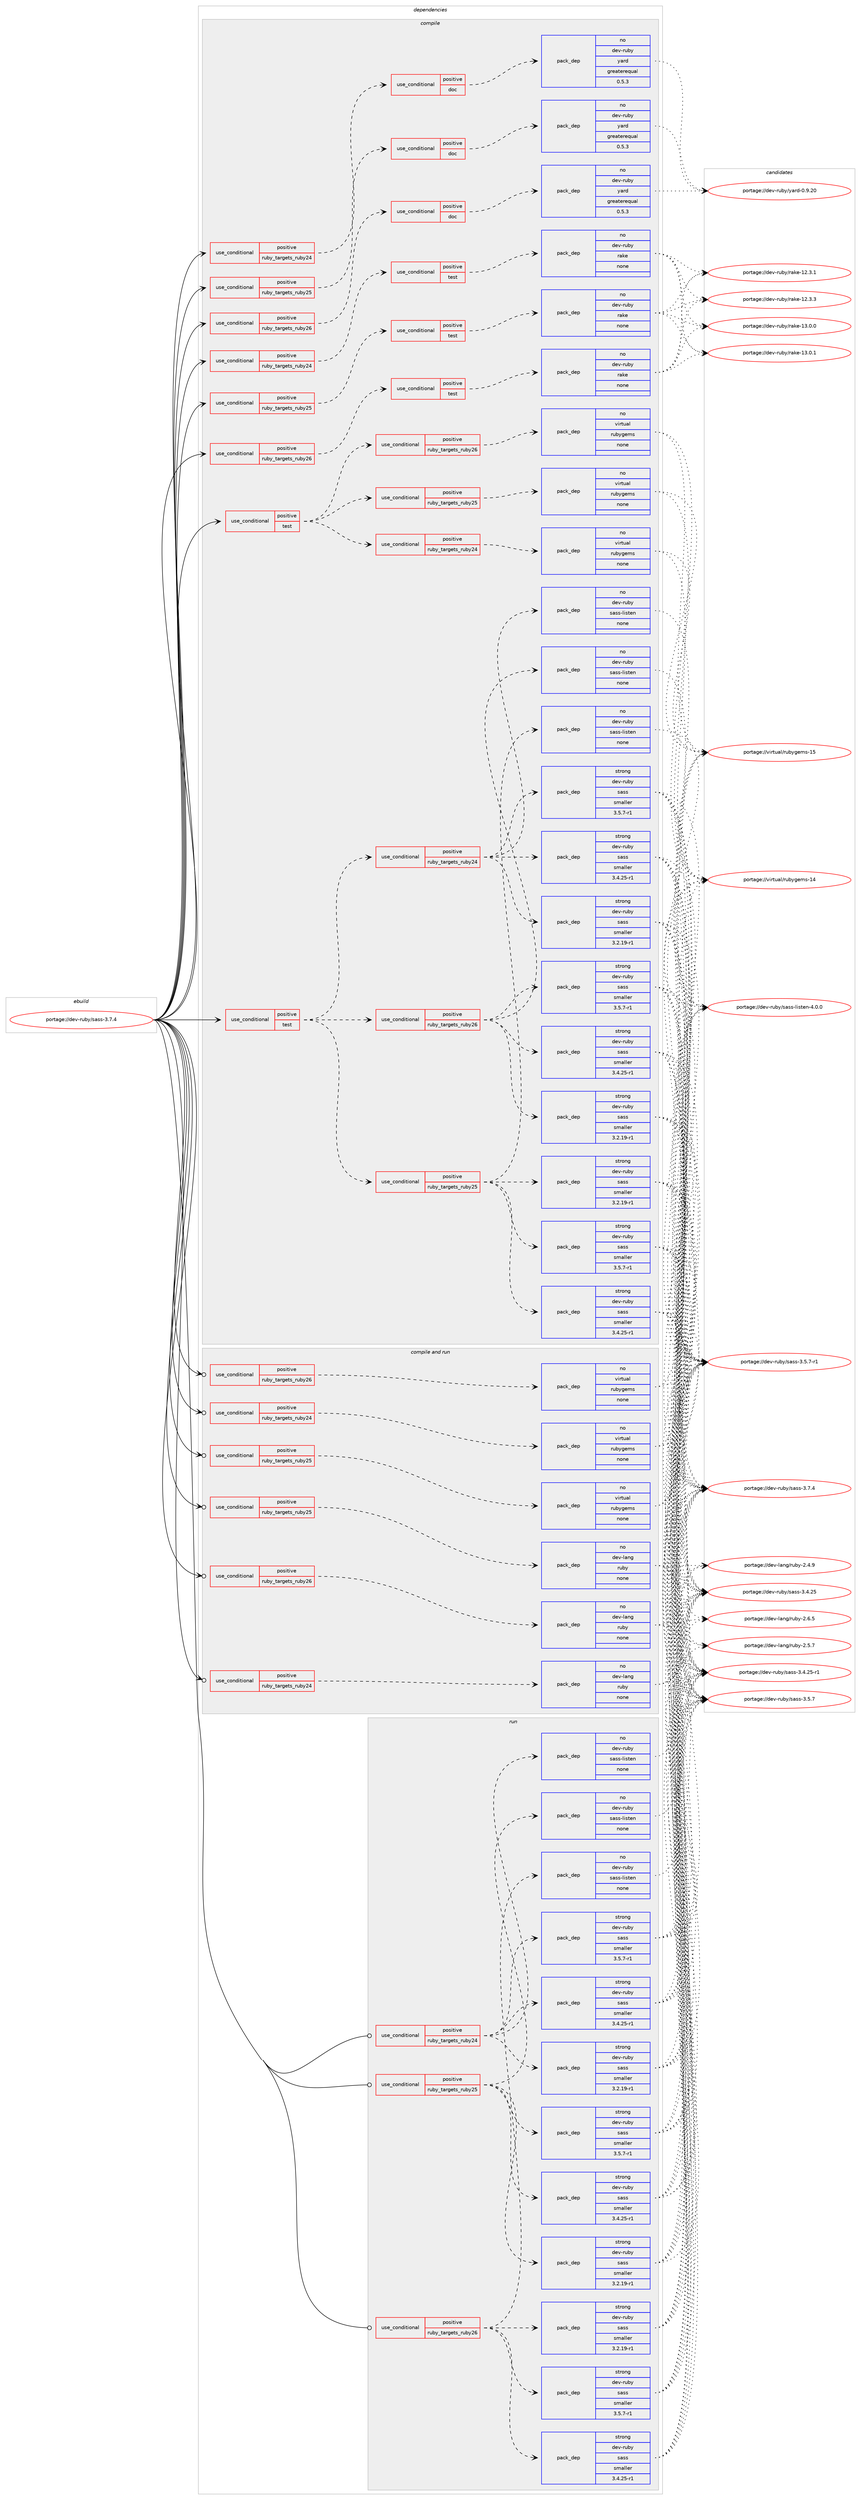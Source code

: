 digraph prolog {

# *************
# Graph options
# *************

newrank=true;
concentrate=true;
compound=true;
graph [rankdir=LR,fontname=Helvetica,fontsize=10,ranksep=1.5];#, ranksep=2.5, nodesep=0.2];
edge  [arrowhead=vee];
node  [fontname=Helvetica,fontsize=10];

# **********
# The ebuild
# **********

subgraph cluster_leftcol {
color=gray;
rank=same;
label=<<i>ebuild</i>>;
id [label="portage://dev-ruby/sass-3.7.4", color=red, width=4, href="../dev-ruby/sass-3.7.4.svg"];
}

# ****************
# The dependencies
# ****************

subgraph cluster_midcol {
color=gray;
label=<<i>dependencies</i>>;
subgraph cluster_compile {
fillcolor="#eeeeee";
style=filled;
label=<<i>compile</i>>;
subgraph cond65627 {
dependency248164 [label=<<TABLE BORDER="0" CELLBORDER="1" CELLSPACING="0" CELLPADDING="4"><TR><TD ROWSPAN="3" CELLPADDING="10">use_conditional</TD></TR><TR><TD>positive</TD></TR><TR><TD>ruby_targets_ruby24</TD></TR></TABLE>>, shape=none, color=red];
subgraph cond65628 {
dependency248165 [label=<<TABLE BORDER="0" CELLBORDER="1" CELLSPACING="0" CELLPADDING="4"><TR><TD ROWSPAN="3" CELLPADDING="10">use_conditional</TD></TR><TR><TD>positive</TD></TR><TR><TD>doc</TD></TR></TABLE>>, shape=none, color=red];
subgraph pack178992 {
dependency248166 [label=<<TABLE BORDER="0" CELLBORDER="1" CELLSPACING="0" CELLPADDING="4" WIDTH="220"><TR><TD ROWSPAN="6" CELLPADDING="30">pack_dep</TD></TR><TR><TD WIDTH="110">no</TD></TR><TR><TD>dev-ruby</TD></TR><TR><TD>yard</TD></TR><TR><TD>greaterequal</TD></TR><TR><TD>0.5.3</TD></TR></TABLE>>, shape=none, color=blue];
}
dependency248165:e -> dependency248166:w [weight=20,style="dashed",arrowhead="vee"];
}
dependency248164:e -> dependency248165:w [weight=20,style="dashed",arrowhead="vee"];
}
id:e -> dependency248164:w [weight=20,style="solid",arrowhead="vee"];
subgraph cond65629 {
dependency248167 [label=<<TABLE BORDER="0" CELLBORDER="1" CELLSPACING="0" CELLPADDING="4"><TR><TD ROWSPAN="3" CELLPADDING="10">use_conditional</TD></TR><TR><TD>positive</TD></TR><TR><TD>ruby_targets_ruby24</TD></TR></TABLE>>, shape=none, color=red];
subgraph cond65630 {
dependency248168 [label=<<TABLE BORDER="0" CELLBORDER="1" CELLSPACING="0" CELLPADDING="4"><TR><TD ROWSPAN="3" CELLPADDING="10">use_conditional</TD></TR><TR><TD>positive</TD></TR><TR><TD>test</TD></TR></TABLE>>, shape=none, color=red];
subgraph pack178993 {
dependency248169 [label=<<TABLE BORDER="0" CELLBORDER="1" CELLSPACING="0" CELLPADDING="4" WIDTH="220"><TR><TD ROWSPAN="6" CELLPADDING="30">pack_dep</TD></TR><TR><TD WIDTH="110">no</TD></TR><TR><TD>dev-ruby</TD></TR><TR><TD>rake</TD></TR><TR><TD>none</TD></TR><TR><TD></TD></TR></TABLE>>, shape=none, color=blue];
}
dependency248168:e -> dependency248169:w [weight=20,style="dashed",arrowhead="vee"];
}
dependency248167:e -> dependency248168:w [weight=20,style="dashed",arrowhead="vee"];
}
id:e -> dependency248167:w [weight=20,style="solid",arrowhead="vee"];
subgraph cond65631 {
dependency248170 [label=<<TABLE BORDER="0" CELLBORDER="1" CELLSPACING="0" CELLPADDING="4"><TR><TD ROWSPAN="3" CELLPADDING="10">use_conditional</TD></TR><TR><TD>positive</TD></TR><TR><TD>ruby_targets_ruby25</TD></TR></TABLE>>, shape=none, color=red];
subgraph cond65632 {
dependency248171 [label=<<TABLE BORDER="0" CELLBORDER="1" CELLSPACING="0" CELLPADDING="4"><TR><TD ROWSPAN="3" CELLPADDING="10">use_conditional</TD></TR><TR><TD>positive</TD></TR><TR><TD>doc</TD></TR></TABLE>>, shape=none, color=red];
subgraph pack178994 {
dependency248172 [label=<<TABLE BORDER="0" CELLBORDER="1" CELLSPACING="0" CELLPADDING="4" WIDTH="220"><TR><TD ROWSPAN="6" CELLPADDING="30">pack_dep</TD></TR><TR><TD WIDTH="110">no</TD></TR><TR><TD>dev-ruby</TD></TR><TR><TD>yard</TD></TR><TR><TD>greaterequal</TD></TR><TR><TD>0.5.3</TD></TR></TABLE>>, shape=none, color=blue];
}
dependency248171:e -> dependency248172:w [weight=20,style="dashed",arrowhead="vee"];
}
dependency248170:e -> dependency248171:w [weight=20,style="dashed",arrowhead="vee"];
}
id:e -> dependency248170:w [weight=20,style="solid",arrowhead="vee"];
subgraph cond65633 {
dependency248173 [label=<<TABLE BORDER="0" CELLBORDER="1" CELLSPACING="0" CELLPADDING="4"><TR><TD ROWSPAN="3" CELLPADDING="10">use_conditional</TD></TR><TR><TD>positive</TD></TR><TR><TD>ruby_targets_ruby25</TD></TR></TABLE>>, shape=none, color=red];
subgraph cond65634 {
dependency248174 [label=<<TABLE BORDER="0" CELLBORDER="1" CELLSPACING="0" CELLPADDING="4"><TR><TD ROWSPAN="3" CELLPADDING="10">use_conditional</TD></TR><TR><TD>positive</TD></TR><TR><TD>test</TD></TR></TABLE>>, shape=none, color=red];
subgraph pack178995 {
dependency248175 [label=<<TABLE BORDER="0" CELLBORDER="1" CELLSPACING="0" CELLPADDING="4" WIDTH="220"><TR><TD ROWSPAN="6" CELLPADDING="30">pack_dep</TD></TR><TR><TD WIDTH="110">no</TD></TR><TR><TD>dev-ruby</TD></TR><TR><TD>rake</TD></TR><TR><TD>none</TD></TR><TR><TD></TD></TR></TABLE>>, shape=none, color=blue];
}
dependency248174:e -> dependency248175:w [weight=20,style="dashed",arrowhead="vee"];
}
dependency248173:e -> dependency248174:w [weight=20,style="dashed",arrowhead="vee"];
}
id:e -> dependency248173:w [weight=20,style="solid",arrowhead="vee"];
subgraph cond65635 {
dependency248176 [label=<<TABLE BORDER="0" CELLBORDER="1" CELLSPACING="0" CELLPADDING="4"><TR><TD ROWSPAN="3" CELLPADDING="10">use_conditional</TD></TR><TR><TD>positive</TD></TR><TR><TD>ruby_targets_ruby26</TD></TR></TABLE>>, shape=none, color=red];
subgraph cond65636 {
dependency248177 [label=<<TABLE BORDER="0" CELLBORDER="1" CELLSPACING="0" CELLPADDING="4"><TR><TD ROWSPAN="3" CELLPADDING="10">use_conditional</TD></TR><TR><TD>positive</TD></TR><TR><TD>doc</TD></TR></TABLE>>, shape=none, color=red];
subgraph pack178996 {
dependency248178 [label=<<TABLE BORDER="0" CELLBORDER="1" CELLSPACING="0" CELLPADDING="4" WIDTH="220"><TR><TD ROWSPAN="6" CELLPADDING="30">pack_dep</TD></TR><TR><TD WIDTH="110">no</TD></TR><TR><TD>dev-ruby</TD></TR><TR><TD>yard</TD></TR><TR><TD>greaterequal</TD></TR><TR><TD>0.5.3</TD></TR></TABLE>>, shape=none, color=blue];
}
dependency248177:e -> dependency248178:w [weight=20,style="dashed",arrowhead="vee"];
}
dependency248176:e -> dependency248177:w [weight=20,style="dashed",arrowhead="vee"];
}
id:e -> dependency248176:w [weight=20,style="solid",arrowhead="vee"];
subgraph cond65637 {
dependency248179 [label=<<TABLE BORDER="0" CELLBORDER="1" CELLSPACING="0" CELLPADDING="4"><TR><TD ROWSPAN="3" CELLPADDING="10">use_conditional</TD></TR><TR><TD>positive</TD></TR><TR><TD>ruby_targets_ruby26</TD></TR></TABLE>>, shape=none, color=red];
subgraph cond65638 {
dependency248180 [label=<<TABLE BORDER="0" CELLBORDER="1" CELLSPACING="0" CELLPADDING="4"><TR><TD ROWSPAN="3" CELLPADDING="10">use_conditional</TD></TR><TR><TD>positive</TD></TR><TR><TD>test</TD></TR></TABLE>>, shape=none, color=red];
subgraph pack178997 {
dependency248181 [label=<<TABLE BORDER="0" CELLBORDER="1" CELLSPACING="0" CELLPADDING="4" WIDTH="220"><TR><TD ROWSPAN="6" CELLPADDING="30">pack_dep</TD></TR><TR><TD WIDTH="110">no</TD></TR><TR><TD>dev-ruby</TD></TR><TR><TD>rake</TD></TR><TR><TD>none</TD></TR><TR><TD></TD></TR></TABLE>>, shape=none, color=blue];
}
dependency248180:e -> dependency248181:w [weight=20,style="dashed",arrowhead="vee"];
}
dependency248179:e -> dependency248180:w [weight=20,style="dashed",arrowhead="vee"];
}
id:e -> dependency248179:w [weight=20,style="solid",arrowhead="vee"];
subgraph cond65639 {
dependency248182 [label=<<TABLE BORDER="0" CELLBORDER="1" CELLSPACING="0" CELLPADDING="4"><TR><TD ROWSPAN="3" CELLPADDING="10">use_conditional</TD></TR><TR><TD>positive</TD></TR><TR><TD>test</TD></TR></TABLE>>, shape=none, color=red];
subgraph cond65640 {
dependency248183 [label=<<TABLE BORDER="0" CELLBORDER="1" CELLSPACING="0" CELLPADDING="4"><TR><TD ROWSPAN="3" CELLPADDING="10">use_conditional</TD></TR><TR><TD>positive</TD></TR><TR><TD>ruby_targets_ruby24</TD></TR></TABLE>>, shape=none, color=red];
subgraph pack178998 {
dependency248184 [label=<<TABLE BORDER="0" CELLBORDER="1" CELLSPACING="0" CELLPADDING="4" WIDTH="220"><TR><TD ROWSPAN="6" CELLPADDING="30">pack_dep</TD></TR><TR><TD WIDTH="110">no</TD></TR><TR><TD>virtual</TD></TR><TR><TD>rubygems</TD></TR><TR><TD>none</TD></TR><TR><TD></TD></TR></TABLE>>, shape=none, color=blue];
}
dependency248183:e -> dependency248184:w [weight=20,style="dashed",arrowhead="vee"];
}
dependency248182:e -> dependency248183:w [weight=20,style="dashed",arrowhead="vee"];
subgraph cond65641 {
dependency248185 [label=<<TABLE BORDER="0" CELLBORDER="1" CELLSPACING="0" CELLPADDING="4"><TR><TD ROWSPAN="3" CELLPADDING="10">use_conditional</TD></TR><TR><TD>positive</TD></TR><TR><TD>ruby_targets_ruby25</TD></TR></TABLE>>, shape=none, color=red];
subgraph pack178999 {
dependency248186 [label=<<TABLE BORDER="0" CELLBORDER="1" CELLSPACING="0" CELLPADDING="4" WIDTH="220"><TR><TD ROWSPAN="6" CELLPADDING="30">pack_dep</TD></TR><TR><TD WIDTH="110">no</TD></TR><TR><TD>virtual</TD></TR><TR><TD>rubygems</TD></TR><TR><TD>none</TD></TR><TR><TD></TD></TR></TABLE>>, shape=none, color=blue];
}
dependency248185:e -> dependency248186:w [weight=20,style="dashed",arrowhead="vee"];
}
dependency248182:e -> dependency248185:w [weight=20,style="dashed",arrowhead="vee"];
subgraph cond65642 {
dependency248187 [label=<<TABLE BORDER="0" CELLBORDER="1" CELLSPACING="0" CELLPADDING="4"><TR><TD ROWSPAN="3" CELLPADDING="10">use_conditional</TD></TR><TR><TD>positive</TD></TR><TR><TD>ruby_targets_ruby26</TD></TR></TABLE>>, shape=none, color=red];
subgraph pack179000 {
dependency248188 [label=<<TABLE BORDER="0" CELLBORDER="1" CELLSPACING="0" CELLPADDING="4" WIDTH="220"><TR><TD ROWSPAN="6" CELLPADDING="30">pack_dep</TD></TR><TR><TD WIDTH="110">no</TD></TR><TR><TD>virtual</TD></TR><TR><TD>rubygems</TD></TR><TR><TD>none</TD></TR><TR><TD></TD></TR></TABLE>>, shape=none, color=blue];
}
dependency248187:e -> dependency248188:w [weight=20,style="dashed",arrowhead="vee"];
}
dependency248182:e -> dependency248187:w [weight=20,style="dashed",arrowhead="vee"];
}
id:e -> dependency248182:w [weight=20,style="solid",arrowhead="vee"];
subgraph cond65643 {
dependency248189 [label=<<TABLE BORDER="0" CELLBORDER="1" CELLSPACING="0" CELLPADDING="4"><TR><TD ROWSPAN="3" CELLPADDING="10">use_conditional</TD></TR><TR><TD>positive</TD></TR><TR><TD>test</TD></TR></TABLE>>, shape=none, color=red];
subgraph cond65644 {
dependency248190 [label=<<TABLE BORDER="0" CELLBORDER="1" CELLSPACING="0" CELLPADDING="4"><TR><TD ROWSPAN="3" CELLPADDING="10">use_conditional</TD></TR><TR><TD>positive</TD></TR><TR><TD>ruby_targets_ruby24</TD></TR></TABLE>>, shape=none, color=red];
subgraph pack179001 {
dependency248191 [label=<<TABLE BORDER="0" CELLBORDER="1" CELLSPACING="0" CELLPADDING="4" WIDTH="220"><TR><TD ROWSPAN="6" CELLPADDING="30">pack_dep</TD></TR><TR><TD WIDTH="110">strong</TD></TR><TR><TD>dev-ruby</TD></TR><TR><TD>sass</TD></TR><TR><TD>smaller</TD></TR><TR><TD>3.2.19-r1</TD></TR></TABLE>>, shape=none, color=blue];
}
dependency248190:e -> dependency248191:w [weight=20,style="dashed",arrowhead="vee"];
subgraph pack179002 {
dependency248192 [label=<<TABLE BORDER="0" CELLBORDER="1" CELLSPACING="0" CELLPADDING="4" WIDTH="220"><TR><TD ROWSPAN="6" CELLPADDING="30">pack_dep</TD></TR><TR><TD WIDTH="110">strong</TD></TR><TR><TD>dev-ruby</TD></TR><TR><TD>sass</TD></TR><TR><TD>smaller</TD></TR><TR><TD>3.4.25-r1</TD></TR></TABLE>>, shape=none, color=blue];
}
dependency248190:e -> dependency248192:w [weight=20,style="dashed",arrowhead="vee"];
subgraph pack179003 {
dependency248193 [label=<<TABLE BORDER="0" CELLBORDER="1" CELLSPACING="0" CELLPADDING="4" WIDTH="220"><TR><TD ROWSPAN="6" CELLPADDING="30">pack_dep</TD></TR><TR><TD WIDTH="110">strong</TD></TR><TR><TD>dev-ruby</TD></TR><TR><TD>sass</TD></TR><TR><TD>smaller</TD></TR><TR><TD>3.5.7-r1</TD></TR></TABLE>>, shape=none, color=blue];
}
dependency248190:e -> dependency248193:w [weight=20,style="dashed",arrowhead="vee"];
subgraph pack179004 {
dependency248194 [label=<<TABLE BORDER="0" CELLBORDER="1" CELLSPACING="0" CELLPADDING="4" WIDTH="220"><TR><TD ROWSPAN="6" CELLPADDING="30">pack_dep</TD></TR><TR><TD WIDTH="110">no</TD></TR><TR><TD>dev-ruby</TD></TR><TR><TD>sass-listen</TD></TR><TR><TD>none</TD></TR><TR><TD></TD></TR></TABLE>>, shape=none, color=blue];
}
dependency248190:e -> dependency248194:w [weight=20,style="dashed",arrowhead="vee"];
}
dependency248189:e -> dependency248190:w [weight=20,style="dashed",arrowhead="vee"];
subgraph cond65645 {
dependency248195 [label=<<TABLE BORDER="0" CELLBORDER="1" CELLSPACING="0" CELLPADDING="4"><TR><TD ROWSPAN="3" CELLPADDING="10">use_conditional</TD></TR><TR><TD>positive</TD></TR><TR><TD>ruby_targets_ruby25</TD></TR></TABLE>>, shape=none, color=red];
subgraph pack179005 {
dependency248196 [label=<<TABLE BORDER="0" CELLBORDER="1" CELLSPACING="0" CELLPADDING="4" WIDTH="220"><TR><TD ROWSPAN="6" CELLPADDING="30">pack_dep</TD></TR><TR><TD WIDTH="110">strong</TD></TR><TR><TD>dev-ruby</TD></TR><TR><TD>sass</TD></TR><TR><TD>smaller</TD></TR><TR><TD>3.2.19-r1</TD></TR></TABLE>>, shape=none, color=blue];
}
dependency248195:e -> dependency248196:w [weight=20,style="dashed",arrowhead="vee"];
subgraph pack179006 {
dependency248197 [label=<<TABLE BORDER="0" CELLBORDER="1" CELLSPACING="0" CELLPADDING="4" WIDTH="220"><TR><TD ROWSPAN="6" CELLPADDING="30">pack_dep</TD></TR><TR><TD WIDTH="110">strong</TD></TR><TR><TD>dev-ruby</TD></TR><TR><TD>sass</TD></TR><TR><TD>smaller</TD></TR><TR><TD>3.4.25-r1</TD></TR></TABLE>>, shape=none, color=blue];
}
dependency248195:e -> dependency248197:w [weight=20,style="dashed",arrowhead="vee"];
subgraph pack179007 {
dependency248198 [label=<<TABLE BORDER="0" CELLBORDER="1" CELLSPACING="0" CELLPADDING="4" WIDTH="220"><TR><TD ROWSPAN="6" CELLPADDING="30">pack_dep</TD></TR><TR><TD WIDTH="110">strong</TD></TR><TR><TD>dev-ruby</TD></TR><TR><TD>sass</TD></TR><TR><TD>smaller</TD></TR><TR><TD>3.5.7-r1</TD></TR></TABLE>>, shape=none, color=blue];
}
dependency248195:e -> dependency248198:w [weight=20,style="dashed",arrowhead="vee"];
subgraph pack179008 {
dependency248199 [label=<<TABLE BORDER="0" CELLBORDER="1" CELLSPACING="0" CELLPADDING="4" WIDTH="220"><TR><TD ROWSPAN="6" CELLPADDING="30">pack_dep</TD></TR><TR><TD WIDTH="110">no</TD></TR><TR><TD>dev-ruby</TD></TR><TR><TD>sass-listen</TD></TR><TR><TD>none</TD></TR><TR><TD></TD></TR></TABLE>>, shape=none, color=blue];
}
dependency248195:e -> dependency248199:w [weight=20,style="dashed",arrowhead="vee"];
}
dependency248189:e -> dependency248195:w [weight=20,style="dashed",arrowhead="vee"];
subgraph cond65646 {
dependency248200 [label=<<TABLE BORDER="0" CELLBORDER="1" CELLSPACING="0" CELLPADDING="4"><TR><TD ROWSPAN="3" CELLPADDING="10">use_conditional</TD></TR><TR><TD>positive</TD></TR><TR><TD>ruby_targets_ruby26</TD></TR></TABLE>>, shape=none, color=red];
subgraph pack179009 {
dependency248201 [label=<<TABLE BORDER="0" CELLBORDER="1" CELLSPACING="0" CELLPADDING="4" WIDTH="220"><TR><TD ROWSPAN="6" CELLPADDING="30">pack_dep</TD></TR><TR><TD WIDTH="110">strong</TD></TR><TR><TD>dev-ruby</TD></TR><TR><TD>sass</TD></TR><TR><TD>smaller</TD></TR><TR><TD>3.2.19-r1</TD></TR></TABLE>>, shape=none, color=blue];
}
dependency248200:e -> dependency248201:w [weight=20,style="dashed",arrowhead="vee"];
subgraph pack179010 {
dependency248202 [label=<<TABLE BORDER="0" CELLBORDER="1" CELLSPACING="0" CELLPADDING="4" WIDTH="220"><TR><TD ROWSPAN="6" CELLPADDING="30">pack_dep</TD></TR><TR><TD WIDTH="110">strong</TD></TR><TR><TD>dev-ruby</TD></TR><TR><TD>sass</TD></TR><TR><TD>smaller</TD></TR><TR><TD>3.4.25-r1</TD></TR></TABLE>>, shape=none, color=blue];
}
dependency248200:e -> dependency248202:w [weight=20,style="dashed",arrowhead="vee"];
subgraph pack179011 {
dependency248203 [label=<<TABLE BORDER="0" CELLBORDER="1" CELLSPACING="0" CELLPADDING="4" WIDTH="220"><TR><TD ROWSPAN="6" CELLPADDING="30">pack_dep</TD></TR><TR><TD WIDTH="110">strong</TD></TR><TR><TD>dev-ruby</TD></TR><TR><TD>sass</TD></TR><TR><TD>smaller</TD></TR><TR><TD>3.5.7-r1</TD></TR></TABLE>>, shape=none, color=blue];
}
dependency248200:e -> dependency248203:w [weight=20,style="dashed",arrowhead="vee"];
subgraph pack179012 {
dependency248204 [label=<<TABLE BORDER="0" CELLBORDER="1" CELLSPACING="0" CELLPADDING="4" WIDTH="220"><TR><TD ROWSPAN="6" CELLPADDING="30">pack_dep</TD></TR><TR><TD WIDTH="110">no</TD></TR><TR><TD>dev-ruby</TD></TR><TR><TD>sass-listen</TD></TR><TR><TD>none</TD></TR><TR><TD></TD></TR></TABLE>>, shape=none, color=blue];
}
dependency248200:e -> dependency248204:w [weight=20,style="dashed",arrowhead="vee"];
}
dependency248189:e -> dependency248200:w [weight=20,style="dashed",arrowhead="vee"];
}
id:e -> dependency248189:w [weight=20,style="solid",arrowhead="vee"];
}
subgraph cluster_compileandrun {
fillcolor="#eeeeee";
style=filled;
label=<<i>compile and run</i>>;
subgraph cond65647 {
dependency248205 [label=<<TABLE BORDER="0" CELLBORDER="1" CELLSPACING="0" CELLPADDING="4"><TR><TD ROWSPAN="3" CELLPADDING="10">use_conditional</TD></TR><TR><TD>positive</TD></TR><TR><TD>ruby_targets_ruby24</TD></TR></TABLE>>, shape=none, color=red];
subgraph pack179013 {
dependency248206 [label=<<TABLE BORDER="0" CELLBORDER="1" CELLSPACING="0" CELLPADDING="4" WIDTH="220"><TR><TD ROWSPAN="6" CELLPADDING="30">pack_dep</TD></TR><TR><TD WIDTH="110">no</TD></TR><TR><TD>dev-lang</TD></TR><TR><TD>ruby</TD></TR><TR><TD>none</TD></TR><TR><TD></TD></TR></TABLE>>, shape=none, color=blue];
}
dependency248205:e -> dependency248206:w [weight=20,style="dashed",arrowhead="vee"];
}
id:e -> dependency248205:w [weight=20,style="solid",arrowhead="odotvee"];
subgraph cond65648 {
dependency248207 [label=<<TABLE BORDER="0" CELLBORDER="1" CELLSPACING="0" CELLPADDING="4"><TR><TD ROWSPAN="3" CELLPADDING="10">use_conditional</TD></TR><TR><TD>positive</TD></TR><TR><TD>ruby_targets_ruby24</TD></TR></TABLE>>, shape=none, color=red];
subgraph pack179014 {
dependency248208 [label=<<TABLE BORDER="0" CELLBORDER="1" CELLSPACING="0" CELLPADDING="4" WIDTH="220"><TR><TD ROWSPAN="6" CELLPADDING="30">pack_dep</TD></TR><TR><TD WIDTH="110">no</TD></TR><TR><TD>virtual</TD></TR><TR><TD>rubygems</TD></TR><TR><TD>none</TD></TR><TR><TD></TD></TR></TABLE>>, shape=none, color=blue];
}
dependency248207:e -> dependency248208:w [weight=20,style="dashed",arrowhead="vee"];
}
id:e -> dependency248207:w [weight=20,style="solid",arrowhead="odotvee"];
subgraph cond65649 {
dependency248209 [label=<<TABLE BORDER="0" CELLBORDER="1" CELLSPACING="0" CELLPADDING="4"><TR><TD ROWSPAN="3" CELLPADDING="10">use_conditional</TD></TR><TR><TD>positive</TD></TR><TR><TD>ruby_targets_ruby25</TD></TR></TABLE>>, shape=none, color=red];
subgraph pack179015 {
dependency248210 [label=<<TABLE BORDER="0" CELLBORDER="1" CELLSPACING="0" CELLPADDING="4" WIDTH="220"><TR><TD ROWSPAN="6" CELLPADDING="30">pack_dep</TD></TR><TR><TD WIDTH="110">no</TD></TR><TR><TD>dev-lang</TD></TR><TR><TD>ruby</TD></TR><TR><TD>none</TD></TR><TR><TD></TD></TR></TABLE>>, shape=none, color=blue];
}
dependency248209:e -> dependency248210:w [weight=20,style="dashed",arrowhead="vee"];
}
id:e -> dependency248209:w [weight=20,style="solid",arrowhead="odotvee"];
subgraph cond65650 {
dependency248211 [label=<<TABLE BORDER="0" CELLBORDER="1" CELLSPACING="0" CELLPADDING="4"><TR><TD ROWSPAN="3" CELLPADDING="10">use_conditional</TD></TR><TR><TD>positive</TD></TR><TR><TD>ruby_targets_ruby25</TD></TR></TABLE>>, shape=none, color=red];
subgraph pack179016 {
dependency248212 [label=<<TABLE BORDER="0" CELLBORDER="1" CELLSPACING="0" CELLPADDING="4" WIDTH="220"><TR><TD ROWSPAN="6" CELLPADDING="30">pack_dep</TD></TR><TR><TD WIDTH="110">no</TD></TR><TR><TD>virtual</TD></TR><TR><TD>rubygems</TD></TR><TR><TD>none</TD></TR><TR><TD></TD></TR></TABLE>>, shape=none, color=blue];
}
dependency248211:e -> dependency248212:w [weight=20,style="dashed",arrowhead="vee"];
}
id:e -> dependency248211:w [weight=20,style="solid",arrowhead="odotvee"];
subgraph cond65651 {
dependency248213 [label=<<TABLE BORDER="0" CELLBORDER="1" CELLSPACING="0" CELLPADDING="4"><TR><TD ROWSPAN="3" CELLPADDING="10">use_conditional</TD></TR><TR><TD>positive</TD></TR><TR><TD>ruby_targets_ruby26</TD></TR></TABLE>>, shape=none, color=red];
subgraph pack179017 {
dependency248214 [label=<<TABLE BORDER="0" CELLBORDER="1" CELLSPACING="0" CELLPADDING="4" WIDTH="220"><TR><TD ROWSPAN="6" CELLPADDING="30">pack_dep</TD></TR><TR><TD WIDTH="110">no</TD></TR><TR><TD>dev-lang</TD></TR><TR><TD>ruby</TD></TR><TR><TD>none</TD></TR><TR><TD></TD></TR></TABLE>>, shape=none, color=blue];
}
dependency248213:e -> dependency248214:w [weight=20,style="dashed",arrowhead="vee"];
}
id:e -> dependency248213:w [weight=20,style="solid",arrowhead="odotvee"];
subgraph cond65652 {
dependency248215 [label=<<TABLE BORDER="0" CELLBORDER="1" CELLSPACING="0" CELLPADDING="4"><TR><TD ROWSPAN="3" CELLPADDING="10">use_conditional</TD></TR><TR><TD>positive</TD></TR><TR><TD>ruby_targets_ruby26</TD></TR></TABLE>>, shape=none, color=red];
subgraph pack179018 {
dependency248216 [label=<<TABLE BORDER="0" CELLBORDER="1" CELLSPACING="0" CELLPADDING="4" WIDTH="220"><TR><TD ROWSPAN="6" CELLPADDING="30">pack_dep</TD></TR><TR><TD WIDTH="110">no</TD></TR><TR><TD>virtual</TD></TR><TR><TD>rubygems</TD></TR><TR><TD>none</TD></TR><TR><TD></TD></TR></TABLE>>, shape=none, color=blue];
}
dependency248215:e -> dependency248216:w [weight=20,style="dashed",arrowhead="vee"];
}
id:e -> dependency248215:w [weight=20,style="solid",arrowhead="odotvee"];
}
subgraph cluster_run {
fillcolor="#eeeeee";
style=filled;
label=<<i>run</i>>;
subgraph cond65653 {
dependency248217 [label=<<TABLE BORDER="0" CELLBORDER="1" CELLSPACING="0" CELLPADDING="4"><TR><TD ROWSPAN="3" CELLPADDING="10">use_conditional</TD></TR><TR><TD>positive</TD></TR><TR><TD>ruby_targets_ruby24</TD></TR></TABLE>>, shape=none, color=red];
subgraph pack179019 {
dependency248218 [label=<<TABLE BORDER="0" CELLBORDER="1" CELLSPACING="0" CELLPADDING="4" WIDTH="220"><TR><TD ROWSPAN="6" CELLPADDING="30">pack_dep</TD></TR><TR><TD WIDTH="110">strong</TD></TR><TR><TD>dev-ruby</TD></TR><TR><TD>sass</TD></TR><TR><TD>smaller</TD></TR><TR><TD>3.2.19-r1</TD></TR></TABLE>>, shape=none, color=blue];
}
dependency248217:e -> dependency248218:w [weight=20,style="dashed",arrowhead="vee"];
subgraph pack179020 {
dependency248219 [label=<<TABLE BORDER="0" CELLBORDER="1" CELLSPACING="0" CELLPADDING="4" WIDTH="220"><TR><TD ROWSPAN="6" CELLPADDING="30">pack_dep</TD></TR><TR><TD WIDTH="110">strong</TD></TR><TR><TD>dev-ruby</TD></TR><TR><TD>sass</TD></TR><TR><TD>smaller</TD></TR><TR><TD>3.4.25-r1</TD></TR></TABLE>>, shape=none, color=blue];
}
dependency248217:e -> dependency248219:w [weight=20,style="dashed",arrowhead="vee"];
subgraph pack179021 {
dependency248220 [label=<<TABLE BORDER="0" CELLBORDER="1" CELLSPACING="0" CELLPADDING="4" WIDTH="220"><TR><TD ROWSPAN="6" CELLPADDING="30">pack_dep</TD></TR><TR><TD WIDTH="110">strong</TD></TR><TR><TD>dev-ruby</TD></TR><TR><TD>sass</TD></TR><TR><TD>smaller</TD></TR><TR><TD>3.5.7-r1</TD></TR></TABLE>>, shape=none, color=blue];
}
dependency248217:e -> dependency248220:w [weight=20,style="dashed",arrowhead="vee"];
subgraph pack179022 {
dependency248221 [label=<<TABLE BORDER="0" CELLBORDER="1" CELLSPACING="0" CELLPADDING="4" WIDTH="220"><TR><TD ROWSPAN="6" CELLPADDING="30">pack_dep</TD></TR><TR><TD WIDTH="110">no</TD></TR><TR><TD>dev-ruby</TD></TR><TR><TD>sass-listen</TD></TR><TR><TD>none</TD></TR><TR><TD></TD></TR></TABLE>>, shape=none, color=blue];
}
dependency248217:e -> dependency248221:w [weight=20,style="dashed",arrowhead="vee"];
}
id:e -> dependency248217:w [weight=20,style="solid",arrowhead="odot"];
subgraph cond65654 {
dependency248222 [label=<<TABLE BORDER="0" CELLBORDER="1" CELLSPACING="0" CELLPADDING="4"><TR><TD ROWSPAN="3" CELLPADDING="10">use_conditional</TD></TR><TR><TD>positive</TD></TR><TR><TD>ruby_targets_ruby25</TD></TR></TABLE>>, shape=none, color=red];
subgraph pack179023 {
dependency248223 [label=<<TABLE BORDER="0" CELLBORDER="1" CELLSPACING="0" CELLPADDING="4" WIDTH="220"><TR><TD ROWSPAN="6" CELLPADDING="30">pack_dep</TD></TR><TR><TD WIDTH="110">strong</TD></TR><TR><TD>dev-ruby</TD></TR><TR><TD>sass</TD></TR><TR><TD>smaller</TD></TR><TR><TD>3.2.19-r1</TD></TR></TABLE>>, shape=none, color=blue];
}
dependency248222:e -> dependency248223:w [weight=20,style="dashed",arrowhead="vee"];
subgraph pack179024 {
dependency248224 [label=<<TABLE BORDER="0" CELLBORDER="1" CELLSPACING="0" CELLPADDING="4" WIDTH="220"><TR><TD ROWSPAN="6" CELLPADDING="30">pack_dep</TD></TR><TR><TD WIDTH="110">strong</TD></TR><TR><TD>dev-ruby</TD></TR><TR><TD>sass</TD></TR><TR><TD>smaller</TD></TR><TR><TD>3.4.25-r1</TD></TR></TABLE>>, shape=none, color=blue];
}
dependency248222:e -> dependency248224:w [weight=20,style="dashed",arrowhead="vee"];
subgraph pack179025 {
dependency248225 [label=<<TABLE BORDER="0" CELLBORDER="1" CELLSPACING="0" CELLPADDING="4" WIDTH="220"><TR><TD ROWSPAN="6" CELLPADDING="30">pack_dep</TD></TR><TR><TD WIDTH="110">strong</TD></TR><TR><TD>dev-ruby</TD></TR><TR><TD>sass</TD></TR><TR><TD>smaller</TD></TR><TR><TD>3.5.7-r1</TD></TR></TABLE>>, shape=none, color=blue];
}
dependency248222:e -> dependency248225:w [weight=20,style="dashed",arrowhead="vee"];
subgraph pack179026 {
dependency248226 [label=<<TABLE BORDER="0" CELLBORDER="1" CELLSPACING="0" CELLPADDING="4" WIDTH="220"><TR><TD ROWSPAN="6" CELLPADDING="30">pack_dep</TD></TR><TR><TD WIDTH="110">no</TD></TR><TR><TD>dev-ruby</TD></TR><TR><TD>sass-listen</TD></TR><TR><TD>none</TD></TR><TR><TD></TD></TR></TABLE>>, shape=none, color=blue];
}
dependency248222:e -> dependency248226:w [weight=20,style="dashed",arrowhead="vee"];
}
id:e -> dependency248222:w [weight=20,style="solid",arrowhead="odot"];
subgraph cond65655 {
dependency248227 [label=<<TABLE BORDER="0" CELLBORDER="1" CELLSPACING="0" CELLPADDING="4"><TR><TD ROWSPAN="3" CELLPADDING="10">use_conditional</TD></TR><TR><TD>positive</TD></TR><TR><TD>ruby_targets_ruby26</TD></TR></TABLE>>, shape=none, color=red];
subgraph pack179027 {
dependency248228 [label=<<TABLE BORDER="0" CELLBORDER="1" CELLSPACING="0" CELLPADDING="4" WIDTH="220"><TR><TD ROWSPAN="6" CELLPADDING="30">pack_dep</TD></TR><TR><TD WIDTH="110">strong</TD></TR><TR><TD>dev-ruby</TD></TR><TR><TD>sass</TD></TR><TR><TD>smaller</TD></TR><TR><TD>3.2.19-r1</TD></TR></TABLE>>, shape=none, color=blue];
}
dependency248227:e -> dependency248228:w [weight=20,style="dashed",arrowhead="vee"];
subgraph pack179028 {
dependency248229 [label=<<TABLE BORDER="0" CELLBORDER="1" CELLSPACING="0" CELLPADDING="4" WIDTH="220"><TR><TD ROWSPAN="6" CELLPADDING="30">pack_dep</TD></TR><TR><TD WIDTH="110">strong</TD></TR><TR><TD>dev-ruby</TD></TR><TR><TD>sass</TD></TR><TR><TD>smaller</TD></TR><TR><TD>3.4.25-r1</TD></TR></TABLE>>, shape=none, color=blue];
}
dependency248227:e -> dependency248229:w [weight=20,style="dashed",arrowhead="vee"];
subgraph pack179029 {
dependency248230 [label=<<TABLE BORDER="0" CELLBORDER="1" CELLSPACING="0" CELLPADDING="4" WIDTH="220"><TR><TD ROWSPAN="6" CELLPADDING="30">pack_dep</TD></TR><TR><TD WIDTH="110">strong</TD></TR><TR><TD>dev-ruby</TD></TR><TR><TD>sass</TD></TR><TR><TD>smaller</TD></TR><TR><TD>3.5.7-r1</TD></TR></TABLE>>, shape=none, color=blue];
}
dependency248227:e -> dependency248230:w [weight=20,style="dashed",arrowhead="vee"];
subgraph pack179030 {
dependency248231 [label=<<TABLE BORDER="0" CELLBORDER="1" CELLSPACING="0" CELLPADDING="4" WIDTH="220"><TR><TD ROWSPAN="6" CELLPADDING="30">pack_dep</TD></TR><TR><TD WIDTH="110">no</TD></TR><TR><TD>dev-ruby</TD></TR><TR><TD>sass-listen</TD></TR><TR><TD>none</TD></TR><TR><TD></TD></TR></TABLE>>, shape=none, color=blue];
}
dependency248227:e -> dependency248231:w [weight=20,style="dashed",arrowhead="vee"];
}
id:e -> dependency248227:w [weight=20,style="solid",arrowhead="odot"];
}
}

# **************
# The candidates
# **************

subgraph cluster_choices {
rank=same;
color=gray;
label=<<i>candidates</i>>;

subgraph choice178992 {
color=black;
nodesep=1;
choiceportage1001011184511411798121471219711410045484657465048 [label="portage://dev-ruby/yard-0.9.20", color=red, width=4,href="../dev-ruby/yard-0.9.20.svg"];
dependency248166:e -> choiceportage1001011184511411798121471219711410045484657465048:w [style=dotted,weight="100"];
}
subgraph choice178993 {
color=black;
nodesep=1;
choiceportage1001011184511411798121471149710710145495046514649 [label="portage://dev-ruby/rake-12.3.1", color=red, width=4,href="../dev-ruby/rake-12.3.1.svg"];
choiceportage1001011184511411798121471149710710145495046514651 [label="portage://dev-ruby/rake-12.3.3", color=red, width=4,href="../dev-ruby/rake-12.3.3.svg"];
choiceportage1001011184511411798121471149710710145495146484648 [label="portage://dev-ruby/rake-13.0.0", color=red, width=4,href="../dev-ruby/rake-13.0.0.svg"];
choiceportage1001011184511411798121471149710710145495146484649 [label="portage://dev-ruby/rake-13.0.1", color=red, width=4,href="../dev-ruby/rake-13.0.1.svg"];
dependency248169:e -> choiceportage1001011184511411798121471149710710145495046514649:w [style=dotted,weight="100"];
dependency248169:e -> choiceportage1001011184511411798121471149710710145495046514651:w [style=dotted,weight="100"];
dependency248169:e -> choiceportage1001011184511411798121471149710710145495146484648:w [style=dotted,weight="100"];
dependency248169:e -> choiceportage1001011184511411798121471149710710145495146484649:w [style=dotted,weight="100"];
}
subgraph choice178994 {
color=black;
nodesep=1;
choiceportage1001011184511411798121471219711410045484657465048 [label="portage://dev-ruby/yard-0.9.20", color=red, width=4,href="../dev-ruby/yard-0.9.20.svg"];
dependency248172:e -> choiceportage1001011184511411798121471219711410045484657465048:w [style=dotted,weight="100"];
}
subgraph choice178995 {
color=black;
nodesep=1;
choiceportage1001011184511411798121471149710710145495046514649 [label="portage://dev-ruby/rake-12.3.1", color=red, width=4,href="../dev-ruby/rake-12.3.1.svg"];
choiceportage1001011184511411798121471149710710145495046514651 [label="portage://dev-ruby/rake-12.3.3", color=red, width=4,href="../dev-ruby/rake-12.3.3.svg"];
choiceportage1001011184511411798121471149710710145495146484648 [label="portage://dev-ruby/rake-13.0.0", color=red, width=4,href="../dev-ruby/rake-13.0.0.svg"];
choiceportage1001011184511411798121471149710710145495146484649 [label="portage://dev-ruby/rake-13.0.1", color=red, width=4,href="../dev-ruby/rake-13.0.1.svg"];
dependency248175:e -> choiceportage1001011184511411798121471149710710145495046514649:w [style=dotted,weight="100"];
dependency248175:e -> choiceportage1001011184511411798121471149710710145495046514651:w [style=dotted,weight="100"];
dependency248175:e -> choiceportage1001011184511411798121471149710710145495146484648:w [style=dotted,weight="100"];
dependency248175:e -> choiceportage1001011184511411798121471149710710145495146484649:w [style=dotted,weight="100"];
}
subgraph choice178996 {
color=black;
nodesep=1;
choiceportage1001011184511411798121471219711410045484657465048 [label="portage://dev-ruby/yard-0.9.20", color=red, width=4,href="../dev-ruby/yard-0.9.20.svg"];
dependency248178:e -> choiceportage1001011184511411798121471219711410045484657465048:w [style=dotted,weight="100"];
}
subgraph choice178997 {
color=black;
nodesep=1;
choiceportage1001011184511411798121471149710710145495046514649 [label="portage://dev-ruby/rake-12.3.1", color=red, width=4,href="../dev-ruby/rake-12.3.1.svg"];
choiceportage1001011184511411798121471149710710145495046514651 [label="portage://dev-ruby/rake-12.3.3", color=red, width=4,href="../dev-ruby/rake-12.3.3.svg"];
choiceportage1001011184511411798121471149710710145495146484648 [label="portage://dev-ruby/rake-13.0.0", color=red, width=4,href="../dev-ruby/rake-13.0.0.svg"];
choiceportage1001011184511411798121471149710710145495146484649 [label="portage://dev-ruby/rake-13.0.1", color=red, width=4,href="../dev-ruby/rake-13.0.1.svg"];
dependency248181:e -> choiceportage1001011184511411798121471149710710145495046514649:w [style=dotted,weight="100"];
dependency248181:e -> choiceportage1001011184511411798121471149710710145495046514651:w [style=dotted,weight="100"];
dependency248181:e -> choiceportage1001011184511411798121471149710710145495146484648:w [style=dotted,weight="100"];
dependency248181:e -> choiceportage1001011184511411798121471149710710145495146484649:w [style=dotted,weight="100"];
}
subgraph choice178998 {
color=black;
nodesep=1;
choiceportage118105114116117971084711411798121103101109115454952 [label="portage://virtual/rubygems-14", color=red, width=4,href="../virtual/rubygems-14.svg"];
choiceportage118105114116117971084711411798121103101109115454953 [label="portage://virtual/rubygems-15", color=red, width=4,href="../virtual/rubygems-15.svg"];
dependency248184:e -> choiceportage118105114116117971084711411798121103101109115454952:w [style=dotted,weight="100"];
dependency248184:e -> choiceportage118105114116117971084711411798121103101109115454953:w [style=dotted,weight="100"];
}
subgraph choice178999 {
color=black;
nodesep=1;
choiceportage118105114116117971084711411798121103101109115454952 [label="portage://virtual/rubygems-14", color=red, width=4,href="../virtual/rubygems-14.svg"];
choiceportage118105114116117971084711411798121103101109115454953 [label="portage://virtual/rubygems-15", color=red, width=4,href="../virtual/rubygems-15.svg"];
dependency248186:e -> choiceportage118105114116117971084711411798121103101109115454952:w [style=dotted,weight="100"];
dependency248186:e -> choiceportage118105114116117971084711411798121103101109115454953:w [style=dotted,weight="100"];
}
subgraph choice179000 {
color=black;
nodesep=1;
choiceportage118105114116117971084711411798121103101109115454952 [label="portage://virtual/rubygems-14", color=red, width=4,href="../virtual/rubygems-14.svg"];
choiceportage118105114116117971084711411798121103101109115454953 [label="portage://virtual/rubygems-15", color=red, width=4,href="../virtual/rubygems-15.svg"];
dependency248188:e -> choiceportage118105114116117971084711411798121103101109115454952:w [style=dotted,weight="100"];
dependency248188:e -> choiceportage118105114116117971084711411798121103101109115454953:w [style=dotted,weight="100"];
}
subgraph choice179001 {
color=black;
nodesep=1;
choiceportage1001011184511411798121471159711511545514652465053 [label="portage://dev-ruby/sass-3.4.25", color=red, width=4,href="../dev-ruby/sass-3.4.25.svg"];
choiceportage10010111845114117981214711597115115455146524650534511449 [label="portage://dev-ruby/sass-3.4.25-r1", color=red, width=4,href="../dev-ruby/sass-3.4.25-r1.svg"];
choiceportage10010111845114117981214711597115115455146534655 [label="portage://dev-ruby/sass-3.5.7", color=red, width=4,href="../dev-ruby/sass-3.5.7.svg"];
choiceportage100101118451141179812147115971151154551465346554511449 [label="portage://dev-ruby/sass-3.5.7-r1", color=red, width=4,href="../dev-ruby/sass-3.5.7-r1.svg"];
choiceportage10010111845114117981214711597115115455146554652 [label="portage://dev-ruby/sass-3.7.4", color=red, width=4,href="../dev-ruby/sass-3.7.4.svg"];
dependency248191:e -> choiceportage1001011184511411798121471159711511545514652465053:w [style=dotted,weight="100"];
dependency248191:e -> choiceportage10010111845114117981214711597115115455146524650534511449:w [style=dotted,weight="100"];
dependency248191:e -> choiceportage10010111845114117981214711597115115455146534655:w [style=dotted,weight="100"];
dependency248191:e -> choiceportage100101118451141179812147115971151154551465346554511449:w [style=dotted,weight="100"];
dependency248191:e -> choiceportage10010111845114117981214711597115115455146554652:w [style=dotted,weight="100"];
}
subgraph choice179002 {
color=black;
nodesep=1;
choiceportage1001011184511411798121471159711511545514652465053 [label="portage://dev-ruby/sass-3.4.25", color=red, width=4,href="../dev-ruby/sass-3.4.25.svg"];
choiceportage10010111845114117981214711597115115455146524650534511449 [label="portage://dev-ruby/sass-3.4.25-r1", color=red, width=4,href="../dev-ruby/sass-3.4.25-r1.svg"];
choiceportage10010111845114117981214711597115115455146534655 [label="portage://dev-ruby/sass-3.5.7", color=red, width=4,href="../dev-ruby/sass-3.5.7.svg"];
choiceportage100101118451141179812147115971151154551465346554511449 [label="portage://dev-ruby/sass-3.5.7-r1", color=red, width=4,href="../dev-ruby/sass-3.5.7-r1.svg"];
choiceportage10010111845114117981214711597115115455146554652 [label="portage://dev-ruby/sass-3.7.4", color=red, width=4,href="../dev-ruby/sass-3.7.4.svg"];
dependency248192:e -> choiceportage1001011184511411798121471159711511545514652465053:w [style=dotted,weight="100"];
dependency248192:e -> choiceportage10010111845114117981214711597115115455146524650534511449:w [style=dotted,weight="100"];
dependency248192:e -> choiceportage10010111845114117981214711597115115455146534655:w [style=dotted,weight="100"];
dependency248192:e -> choiceportage100101118451141179812147115971151154551465346554511449:w [style=dotted,weight="100"];
dependency248192:e -> choiceportage10010111845114117981214711597115115455146554652:w [style=dotted,weight="100"];
}
subgraph choice179003 {
color=black;
nodesep=1;
choiceportage1001011184511411798121471159711511545514652465053 [label="portage://dev-ruby/sass-3.4.25", color=red, width=4,href="../dev-ruby/sass-3.4.25.svg"];
choiceportage10010111845114117981214711597115115455146524650534511449 [label="portage://dev-ruby/sass-3.4.25-r1", color=red, width=4,href="../dev-ruby/sass-3.4.25-r1.svg"];
choiceportage10010111845114117981214711597115115455146534655 [label="portage://dev-ruby/sass-3.5.7", color=red, width=4,href="../dev-ruby/sass-3.5.7.svg"];
choiceportage100101118451141179812147115971151154551465346554511449 [label="portage://dev-ruby/sass-3.5.7-r1", color=red, width=4,href="../dev-ruby/sass-3.5.7-r1.svg"];
choiceportage10010111845114117981214711597115115455146554652 [label="portage://dev-ruby/sass-3.7.4", color=red, width=4,href="../dev-ruby/sass-3.7.4.svg"];
dependency248193:e -> choiceportage1001011184511411798121471159711511545514652465053:w [style=dotted,weight="100"];
dependency248193:e -> choiceportage10010111845114117981214711597115115455146524650534511449:w [style=dotted,weight="100"];
dependency248193:e -> choiceportage10010111845114117981214711597115115455146534655:w [style=dotted,weight="100"];
dependency248193:e -> choiceportage100101118451141179812147115971151154551465346554511449:w [style=dotted,weight="100"];
dependency248193:e -> choiceportage10010111845114117981214711597115115455146554652:w [style=dotted,weight="100"];
}
subgraph choice179004 {
color=black;
nodesep=1;
choiceportage1001011184511411798121471159711511545108105115116101110455246484648 [label="portage://dev-ruby/sass-listen-4.0.0", color=red, width=4,href="../dev-ruby/sass-listen-4.0.0.svg"];
dependency248194:e -> choiceportage1001011184511411798121471159711511545108105115116101110455246484648:w [style=dotted,weight="100"];
}
subgraph choice179005 {
color=black;
nodesep=1;
choiceportage1001011184511411798121471159711511545514652465053 [label="portage://dev-ruby/sass-3.4.25", color=red, width=4,href="../dev-ruby/sass-3.4.25.svg"];
choiceportage10010111845114117981214711597115115455146524650534511449 [label="portage://dev-ruby/sass-3.4.25-r1", color=red, width=4,href="../dev-ruby/sass-3.4.25-r1.svg"];
choiceportage10010111845114117981214711597115115455146534655 [label="portage://dev-ruby/sass-3.5.7", color=red, width=4,href="../dev-ruby/sass-3.5.7.svg"];
choiceportage100101118451141179812147115971151154551465346554511449 [label="portage://dev-ruby/sass-3.5.7-r1", color=red, width=4,href="../dev-ruby/sass-3.5.7-r1.svg"];
choiceportage10010111845114117981214711597115115455146554652 [label="portage://dev-ruby/sass-3.7.4", color=red, width=4,href="../dev-ruby/sass-3.7.4.svg"];
dependency248196:e -> choiceportage1001011184511411798121471159711511545514652465053:w [style=dotted,weight="100"];
dependency248196:e -> choiceportage10010111845114117981214711597115115455146524650534511449:w [style=dotted,weight="100"];
dependency248196:e -> choiceportage10010111845114117981214711597115115455146534655:w [style=dotted,weight="100"];
dependency248196:e -> choiceportage100101118451141179812147115971151154551465346554511449:w [style=dotted,weight="100"];
dependency248196:e -> choiceportage10010111845114117981214711597115115455146554652:w [style=dotted,weight="100"];
}
subgraph choice179006 {
color=black;
nodesep=1;
choiceportage1001011184511411798121471159711511545514652465053 [label="portage://dev-ruby/sass-3.4.25", color=red, width=4,href="../dev-ruby/sass-3.4.25.svg"];
choiceportage10010111845114117981214711597115115455146524650534511449 [label="portage://dev-ruby/sass-3.4.25-r1", color=red, width=4,href="../dev-ruby/sass-3.4.25-r1.svg"];
choiceportage10010111845114117981214711597115115455146534655 [label="portage://dev-ruby/sass-3.5.7", color=red, width=4,href="../dev-ruby/sass-3.5.7.svg"];
choiceportage100101118451141179812147115971151154551465346554511449 [label="portage://dev-ruby/sass-3.5.7-r1", color=red, width=4,href="../dev-ruby/sass-3.5.7-r1.svg"];
choiceportage10010111845114117981214711597115115455146554652 [label="portage://dev-ruby/sass-3.7.4", color=red, width=4,href="../dev-ruby/sass-3.7.4.svg"];
dependency248197:e -> choiceportage1001011184511411798121471159711511545514652465053:w [style=dotted,weight="100"];
dependency248197:e -> choiceportage10010111845114117981214711597115115455146524650534511449:w [style=dotted,weight="100"];
dependency248197:e -> choiceportage10010111845114117981214711597115115455146534655:w [style=dotted,weight="100"];
dependency248197:e -> choiceportage100101118451141179812147115971151154551465346554511449:w [style=dotted,weight="100"];
dependency248197:e -> choiceportage10010111845114117981214711597115115455146554652:w [style=dotted,weight="100"];
}
subgraph choice179007 {
color=black;
nodesep=1;
choiceportage1001011184511411798121471159711511545514652465053 [label="portage://dev-ruby/sass-3.4.25", color=red, width=4,href="../dev-ruby/sass-3.4.25.svg"];
choiceportage10010111845114117981214711597115115455146524650534511449 [label="portage://dev-ruby/sass-3.4.25-r1", color=red, width=4,href="../dev-ruby/sass-3.4.25-r1.svg"];
choiceportage10010111845114117981214711597115115455146534655 [label="portage://dev-ruby/sass-3.5.7", color=red, width=4,href="../dev-ruby/sass-3.5.7.svg"];
choiceportage100101118451141179812147115971151154551465346554511449 [label="portage://dev-ruby/sass-3.5.7-r1", color=red, width=4,href="../dev-ruby/sass-3.5.7-r1.svg"];
choiceportage10010111845114117981214711597115115455146554652 [label="portage://dev-ruby/sass-3.7.4", color=red, width=4,href="../dev-ruby/sass-3.7.4.svg"];
dependency248198:e -> choiceportage1001011184511411798121471159711511545514652465053:w [style=dotted,weight="100"];
dependency248198:e -> choiceportage10010111845114117981214711597115115455146524650534511449:w [style=dotted,weight="100"];
dependency248198:e -> choiceportage10010111845114117981214711597115115455146534655:w [style=dotted,weight="100"];
dependency248198:e -> choiceportage100101118451141179812147115971151154551465346554511449:w [style=dotted,weight="100"];
dependency248198:e -> choiceportage10010111845114117981214711597115115455146554652:w [style=dotted,weight="100"];
}
subgraph choice179008 {
color=black;
nodesep=1;
choiceportage1001011184511411798121471159711511545108105115116101110455246484648 [label="portage://dev-ruby/sass-listen-4.0.0", color=red, width=4,href="../dev-ruby/sass-listen-4.0.0.svg"];
dependency248199:e -> choiceportage1001011184511411798121471159711511545108105115116101110455246484648:w [style=dotted,weight="100"];
}
subgraph choice179009 {
color=black;
nodesep=1;
choiceportage1001011184511411798121471159711511545514652465053 [label="portage://dev-ruby/sass-3.4.25", color=red, width=4,href="../dev-ruby/sass-3.4.25.svg"];
choiceportage10010111845114117981214711597115115455146524650534511449 [label="portage://dev-ruby/sass-3.4.25-r1", color=red, width=4,href="../dev-ruby/sass-3.4.25-r1.svg"];
choiceportage10010111845114117981214711597115115455146534655 [label="portage://dev-ruby/sass-3.5.7", color=red, width=4,href="../dev-ruby/sass-3.5.7.svg"];
choiceportage100101118451141179812147115971151154551465346554511449 [label="portage://dev-ruby/sass-3.5.7-r1", color=red, width=4,href="../dev-ruby/sass-3.5.7-r1.svg"];
choiceportage10010111845114117981214711597115115455146554652 [label="portage://dev-ruby/sass-3.7.4", color=red, width=4,href="../dev-ruby/sass-3.7.4.svg"];
dependency248201:e -> choiceportage1001011184511411798121471159711511545514652465053:w [style=dotted,weight="100"];
dependency248201:e -> choiceportage10010111845114117981214711597115115455146524650534511449:w [style=dotted,weight="100"];
dependency248201:e -> choiceportage10010111845114117981214711597115115455146534655:w [style=dotted,weight="100"];
dependency248201:e -> choiceportage100101118451141179812147115971151154551465346554511449:w [style=dotted,weight="100"];
dependency248201:e -> choiceportage10010111845114117981214711597115115455146554652:w [style=dotted,weight="100"];
}
subgraph choice179010 {
color=black;
nodesep=1;
choiceportage1001011184511411798121471159711511545514652465053 [label="portage://dev-ruby/sass-3.4.25", color=red, width=4,href="../dev-ruby/sass-3.4.25.svg"];
choiceportage10010111845114117981214711597115115455146524650534511449 [label="portage://dev-ruby/sass-3.4.25-r1", color=red, width=4,href="../dev-ruby/sass-3.4.25-r1.svg"];
choiceportage10010111845114117981214711597115115455146534655 [label="portage://dev-ruby/sass-3.5.7", color=red, width=4,href="../dev-ruby/sass-3.5.7.svg"];
choiceportage100101118451141179812147115971151154551465346554511449 [label="portage://dev-ruby/sass-3.5.7-r1", color=red, width=4,href="../dev-ruby/sass-3.5.7-r1.svg"];
choiceportage10010111845114117981214711597115115455146554652 [label="portage://dev-ruby/sass-3.7.4", color=red, width=4,href="../dev-ruby/sass-3.7.4.svg"];
dependency248202:e -> choiceportage1001011184511411798121471159711511545514652465053:w [style=dotted,weight="100"];
dependency248202:e -> choiceportage10010111845114117981214711597115115455146524650534511449:w [style=dotted,weight="100"];
dependency248202:e -> choiceportage10010111845114117981214711597115115455146534655:w [style=dotted,weight="100"];
dependency248202:e -> choiceportage100101118451141179812147115971151154551465346554511449:w [style=dotted,weight="100"];
dependency248202:e -> choiceportage10010111845114117981214711597115115455146554652:w [style=dotted,weight="100"];
}
subgraph choice179011 {
color=black;
nodesep=1;
choiceportage1001011184511411798121471159711511545514652465053 [label="portage://dev-ruby/sass-3.4.25", color=red, width=4,href="../dev-ruby/sass-3.4.25.svg"];
choiceportage10010111845114117981214711597115115455146524650534511449 [label="portage://dev-ruby/sass-3.4.25-r1", color=red, width=4,href="../dev-ruby/sass-3.4.25-r1.svg"];
choiceportage10010111845114117981214711597115115455146534655 [label="portage://dev-ruby/sass-3.5.7", color=red, width=4,href="../dev-ruby/sass-3.5.7.svg"];
choiceportage100101118451141179812147115971151154551465346554511449 [label="portage://dev-ruby/sass-3.5.7-r1", color=red, width=4,href="../dev-ruby/sass-3.5.7-r1.svg"];
choiceportage10010111845114117981214711597115115455146554652 [label="portage://dev-ruby/sass-3.7.4", color=red, width=4,href="../dev-ruby/sass-3.7.4.svg"];
dependency248203:e -> choiceportage1001011184511411798121471159711511545514652465053:w [style=dotted,weight="100"];
dependency248203:e -> choiceportage10010111845114117981214711597115115455146524650534511449:w [style=dotted,weight="100"];
dependency248203:e -> choiceportage10010111845114117981214711597115115455146534655:w [style=dotted,weight="100"];
dependency248203:e -> choiceportage100101118451141179812147115971151154551465346554511449:w [style=dotted,weight="100"];
dependency248203:e -> choiceportage10010111845114117981214711597115115455146554652:w [style=dotted,weight="100"];
}
subgraph choice179012 {
color=black;
nodesep=1;
choiceportage1001011184511411798121471159711511545108105115116101110455246484648 [label="portage://dev-ruby/sass-listen-4.0.0", color=red, width=4,href="../dev-ruby/sass-listen-4.0.0.svg"];
dependency248204:e -> choiceportage1001011184511411798121471159711511545108105115116101110455246484648:w [style=dotted,weight="100"];
}
subgraph choice179013 {
color=black;
nodesep=1;
choiceportage10010111845108971101034711411798121455046524657 [label="portage://dev-lang/ruby-2.4.9", color=red, width=4,href="../dev-lang/ruby-2.4.9.svg"];
choiceportage10010111845108971101034711411798121455046534655 [label="portage://dev-lang/ruby-2.5.7", color=red, width=4,href="../dev-lang/ruby-2.5.7.svg"];
choiceportage10010111845108971101034711411798121455046544653 [label="portage://dev-lang/ruby-2.6.5", color=red, width=4,href="../dev-lang/ruby-2.6.5.svg"];
dependency248206:e -> choiceportage10010111845108971101034711411798121455046524657:w [style=dotted,weight="100"];
dependency248206:e -> choiceportage10010111845108971101034711411798121455046534655:w [style=dotted,weight="100"];
dependency248206:e -> choiceportage10010111845108971101034711411798121455046544653:w [style=dotted,weight="100"];
}
subgraph choice179014 {
color=black;
nodesep=1;
choiceportage118105114116117971084711411798121103101109115454952 [label="portage://virtual/rubygems-14", color=red, width=4,href="../virtual/rubygems-14.svg"];
choiceportage118105114116117971084711411798121103101109115454953 [label="portage://virtual/rubygems-15", color=red, width=4,href="../virtual/rubygems-15.svg"];
dependency248208:e -> choiceportage118105114116117971084711411798121103101109115454952:w [style=dotted,weight="100"];
dependency248208:e -> choiceportage118105114116117971084711411798121103101109115454953:w [style=dotted,weight="100"];
}
subgraph choice179015 {
color=black;
nodesep=1;
choiceportage10010111845108971101034711411798121455046524657 [label="portage://dev-lang/ruby-2.4.9", color=red, width=4,href="../dev-lang/ruby-2.4.9.svg"];
choiceportage10010111845108971101034711411798121455046534655 [label="portage://dev-lang/ruby-2.5.7", color=red, width=4,href="../dev-lang/ruby-2.5.7.svg"];
choiceportage10010111845108971101034711411798121455046544653 [label="portage://dev-lang/ruby-2.6.5", color=red, width=4,href="../dev-lang/ruby-2.6.5.svg"];
dependency248210:e -> choiceportage10010111845108971101034711411798121455046524657:w [style=dotted,weight="100"];
dependency248210:e -> choiceportage10010111845108971101034711411798121455046534655:w [style=dotted,weight="100"];
dependency248210:e -> choiceportage10010111845108971101034711411798121455046544653:w [style=dotted,weight="100"];
}
subgraph choice179016 {
color=black;
nodesep=1;
choiceportage118105114116117971084711411798121103101109115454952 [label="portage://virtual/rubygems-14", color=red, width=4,href="../virtual/rubygems-14.svg"];
choiceportage118105114116117971084711411798121103101109115454953 [label="portage://virtual/rubygems-15", color=red, width=4,href="../virtual/rubygems-15.svg"];
dependency248212:e -> choiceportage118105114116117971084711411798121103101109115454952:w [style=dotted,weight="100"];
dependency248212:e -> choiceportage118105114116117971084711411798121103101109115454953:w [style=dotted,weight="100"];
}
subgraph choice179017 {
color=black;
nodesep=1;
choiceportage10010111845108971101034711411798121455046524657 [label="portage://dev-lang/ruby-2.4.9", color=red, width=4,href="../dev-lang/ruby-2.4.9.svg"];
choiceportage10010111845108971101034711411798121455046534655 [label="portage://dev-lang/ruby-2.5.7", color=red, width=4,href="../dev-lang/ruby-2.5.7.svg"];
choiceportage10010111845108971101034711411798121455046544653 [label="portage://dev-lang/ruby-2.6.5", color=red, width=4,href="../dev-lang/ruby-2.6.5.svg"];
dependency248214:e -> choiceportage10010111845108971101034711411798121455046524657:w [style=dotted,weight="100"];
dependency248214:e -> choiceportage10010111845108971101034711411798121455046534655:w [style=dotted,weight="100"];
dependency248214:e -> choiceportage10010111845108971101034711411798121455046544653:w [style=dotted,weight="100"];
}
subgraph choice179018 {
color=black;
nodesep=1;
choiceportage118105114116117971084711411798121103101109115454952 [label="portage://virtual/rubygems-14", color=red, width=4,href="../virtual/rubygems-14.svg"];
choiceportage118105114116117971084711411798121103101109115454953 [label="portage://virtual/rubygems-15", color=red, width=4,href="../virtual/rubygems-15.svg"];
dependency248216:e -> choiceportage118105114116117971084711411798121103101109115454952:w [style=dotted,weight="100"];
dependency248216:e -> choiceportage118105114116117971084711411798121103101109115454953:w [style=dotted,weight="100"];
}
subgraph choice179019 {
color=black;
nodesep=1;
choiceportage1001011184511411798121471159711511545514652465053 [label="portage://dev-ruby/sass-3.4.25", color=red, width=4,href="../dev-ruby/sass-3.4.25.svg"];
choiceportage10010111845114117981214711597115115455146524650534511449 [label="portage://dev-ruby/sass-3.4.25-r1", color=red, width=4,href="../dev-ruby/sass-3.4.25-r1.svg"];
choiceportage10010111845114117981214711597115115455146534655 [label="portage://dev-ruby/sass-3.5.7", color=red, width=4,href="../dev-ruby/sass-3.5.7.svg"];
choiceportage100101118451141179812147115971151154551465346554511449 [label="portage://dev-ruby/sass-3.5.7-r1", color=red, width=4,href="../dev-ruby/sass-3.5.7-r1.svg"];
choiceportage10010111845114117981214711597115115455146554652 [label="portage://dev-ruby/sass-3.7.4", color=red, width=4,href="../dev-ruby/sass-3.7.4.svg"];
dependency248218:e -> choiceportage1001011184511411798121471159711511545514652465053:w [style=dotted,weight="100"];
dependency248218:e -> choiceportage10010111845114117981214711597115115455146524650534511449:w [style=dotted,weight="100"];
dependency248218:e -> choiceportage10010111845114117981214711597115115455146534655:w [style=dotted,weight="100"];
dependency248218:e -> choiceportage100101118451141179812147115971151154551465346554511449:w [style=dotted,weight="100"];
dependency248218:e -> choiceportage10010111845114117981214711597115115455146554652:w [style=dotted,weight="100"];
}
subgraph choice179020 {
color=black;
nodesep=1;
choiceportage1001011184511411798121471159711511545514652465053 [label="portage://dev-ruby/sass-3.4.25", color=red, width=4,href="../dev-ruby/sass-3.4.25.svg"];
choiceportage10010111845114117981214711597115115455146524650534511449 [label="portage://dev-ruby/sass-3.4.25-r1", color=red, width=4,href="../dev-ruby/sass-3.4.25-r1.svg"];
choiceportage10010111845114117981214711597115115455146534655 [label="portage://dev-ruby/sass-3.5.7", color=red, width=4,href="../dev-ruby/sass-3.5.7.svg"];
choiceportage100101118451141179812147115971151154551465346554511449 [label="portage://dev-ruby/sass-3.5.7-r1", color=red, width=4,href="../dev-ruby/sass-3.5.7-r1.svg"];
choiceportage10010111845114117981214711597115115455146554652 [label="portage://dev-ruby/sass-3.7.4", color=red, width=4,href="../dev-ruby/sass-3.7.4.svg"];
dependency248219:e -> choiceportage1001011184511411798121471159711511545514652465053:w [style=dotted,weight="100"];
dependency248219:e -> choiceportage10010111845114117981214711597115115455146524650534511449:w [style=dotted,weight="100"];
dependency248219:e -> choiceportage10010111845114117981214711597115115455146534655:w [style=dotted,weight="100"];
dependency248219:e -> choiceportage100101118451141179812147115971151154551465346554511449:w [style=dotted,weight="100"];
dependency248219:e -> choiceportage10010111845114117981214711597115115455146554652:w [style=dotted,weight="100"];
}
subgraph choice179021 {
color=black;
nodesep=1;
choiceportage1001011184511411798121471159711511545514652465053 [label="portage://dev-ruby/sass-3.4.25", color=red, width=4,href="../dev-ruby/sass-3.4.25.svg"];
choiceportage10010111845114117981214711597115115455146524650534511449 [label="portage://dev-ruby/sass-3.4.25-r1", color=red, width=4,href="../dev-ruby/sass-3.4.25-r1.svg"];
choiceportage10010111845114117981214711597115115455146534655 [label="portage://dev-ruby/sass-3.5.7", color=red, width=4,href="../dev-ruby/sass-3.5.7.svg"];
choiceportage100101118451141179812147115971151154551465346554511449 [label="portage://dev-ruby/sass-3.5.7-r1", color=red, width=4,href="../dev-ruby/sass-3.5.7-r1.svg"];
choiceportage10010111845114117981214711597115115455146554652 [label="portage://dev-ruby/sass-3.7.4", color=red, width=4,href="../dev-ruby/sass-3.7.4.svg"];
dependency248220:e -> choiceportage1001011184511411798121471159711511545514652465053:w [style=dotted,weight="100"];
dependency248220:e -> choiceportage10010111845114117981214711597115115455146524650534511449:w [style=dotted,weight="100"];
dependency248220:e -> choiceportage10010111845114117981214711597115115455146534655:w [style=dotted,weight="100"];
dependency248220:e -> choiceportage100101118451141179812147115971151154551465346554511449:w [style=dotted,weight="100"];
dependency248220:e -> choiceportage10010111845114117981214711597115115455146554652:w [style=dotted,weight="100"];
}
subgraph choice179022 {
color=black;
nodesep=1;
choiceportage1001011184511411798121471159711511545108105115116101110455246484648 [label="portage://dev-ruby/sass-listen-4.0.0", color=red, width=4,href="../dev-ruby/sass-listen-4.0.0.svg"];
dependency248221:e -> choiceportage1001011184511411798121471159711511545108105115116101110455246484648:w [style=dotted,weight="100"];
}
subgraph choice179023 {
color=black;
nodesep=1;
choiceportage1001011184511411798121471159711511545514652465053 [label="portage://dev-ruby/sass-3.4.25", color=red, width=4,href="../dev-ruby/sass-3.4.25.svg"];
choiceportage10010111845114117981214711597115115455146524650534511449 [label="portage://dev-ruby/sass-3.4.25-r1", color=red, width=4,href="../dev-ruby/sass-3.4.25-r1.svg"];
choiceportage10010111845114117981214711597115115455146534655 [label="portage://dev-ruby/sass-3.5.7", color=red, width=4,href="../dev-ruby/sass-3.5.7.svg"];
choiceportage100101118451141179812147115971151154551465346554511449 [label="portage://dev-ruby/sass-3.5.7-r1", color=red, width=4,href="../dev-ruby/sass-3.5.7-r1.svg"];
choiceportage10010111845114117981214711597115115455146554652 [label="portage://dev-ruby/sass-3.7.4", color=red, width=4,href="../dev-ruby/sass-3.7.4.svg"];
dependency248223:e -> choiceportage1001011184511411798121471159711511545514652465053:w [style=dotted,weight="100"];
dependency248223:e -> choiceportage10010111845114117981214711597115115455146524650534511449:w [style=dotted,weight="100"];
dependency248223:e -> choiceportage10010111845114117981214711597115115455146534655:w [style=dotted,weight="100"];
dependency248223:e -> choiceportage100101118451141179812147115971151154551465346554511449:w [style=dotted,weight="100"];
dependency248223:e -> choiceportage10010111845114117981214711597115115455146554652:w [style=dotted,weight="100"];
}
subgraph choice179024 {
color=black;
nodesep=1;
choiceportage1001011184511411798121471159711511545514652465053 [label="portage://dev-ruby/sass-3.4.25", color=red, width=4,href="../dev-ruby/sass-3.4.25.svg"];
choiceportage10010111845114117981214711597115115455146524650534511449 [label="portage://dev-ruby/sass-3.4.25-r1", color=red, width=4,href="../dev-ruby/sass-3.4.25-r1.svg"];
choiceportage10010111845114117981214711597115115455146534655 [label="portage://dev-ruby/sass-3.5.7", color=red, width=4,href="../dev-ruby/sass-3.5.7.svg"];
choiceportage100101118451141179812147115971151154551465346554511449 [label="portage://dev-ruby/sass-3.5.7-r1", color=red, width=4,href="../dev-ruby/sass-3.5.7-r1.svg"];
choiceportage10010111845114117981214711597115115455146554652 [label="portage://dev-ruby/sass-3.7.4", color=red, width=4,href="../dev-ruby/sass-3.7.4.svg"];
dependency248224:e -> choiceportage1001011184511411798121471159711511545514652465053:w [style=dotted,weight="100"];
dependency248224:e -> choiceportage10010111845114117981214711597115115455146524650534511449:w [style=dotted,weight="100"];
dependency248224:e -> choiceportage10010111845114117981214711597115115455146534655:w [style=dotted,weight="100"];
dependency248224:e -> choiceportage100101118451141179812147115971151154551465346554511449:w [style=dotted,weight="100"];
dependency248224:e -> choiceportage10010111845114117981214711597115115455146554652:w [style=dotted,weight="100"];
}
subgraph choice179025 {
color=black;
nodesep=1;
choiceportage1001011184511411798121471159711511545514652465053 [label="portage://dev-ruby/sass-3.4.25", color=red, width=4,href="../dev-ruby/sass-3.4.25.svg"];
choiceportage10010111845114117981214711597115115455146524650534511449 [label="portage://dev-ruby/sass-3.4.25-r1", color=red, width=4,href="../dev-ruby/sass-3.4.25-r1.svg"];
choiceportage10010111845114117981214711597115115455146534655 [label="portage://dev-ruby/sass-3.5.7", color=red, width=4,href="../dev-ruby/sass-3.5.7.svg"];
choiceportage100101118451141179812147115971151154551465346554511449 [label="portage://dev-ruby/sass-3.5.7-r1", color=red, width=4,href="../dev-ruby/sass-3.5.7-r1.svg"];
choiceportage10010111845114117981214711597115115455146554652 [label="portage://dev-ruby/sass-3.7.4", color=red, width=4,href="../dev-ruby/sass-3.7.4.svg"];
dependency248225:e -> choiceportage1001011184511411798121471159711511545514652465053:w [style=dotted,weight="100"];
dependency248225:e -> choiceportage10010111845114117981214711597115115455146524650534511449:w [style=dotted,weight="100"];
dependency248225:e -> choiceportage10010111845114117981214711597115115455146534655:w [style=dotted,weight="100"];
dependency248225:e -> choiceportage100101118451141179812147115971151154551465346554511449:w [style=dotted,weight="100"];
dependency248225:e -> choiceportage10010111845114117981214711597115115455146554652:w [style=dotted,weight="100"];
}
subgraph choice179026 {
color=black;
nodesep=1;
choiceportage1001011184511411798121471159711511545108105115116101110455246484648 [label="portage://dev-ruby/sass-listen-4.0.0", color=red, width=4,href="../dev-ruby/sass-listen-4.0.0.svg"];
dependency248226:e -> choiceportage1001011184511411798121471159711511545108105115116101110455246484648:w [style=dotted,weight="100"];
}
subgraph choice179027 {
color=black;
nodesep=1;
choiceportage1001011184511411798121471159711511545514652465053 [label="portage://dev-ruby/sass-3.4.25", color=red, width=4,href="../dev-ruby/sass-3.4.25.svg"];
choiceportage10010111845114117981214711597115115455146524650534511449 [label="portage://dev-ruby/sass-3.4.25-r1", color=red, width=4,href="../dev-ruby/sass-3.4.25-r1.svg"];
choiceportage10010111845114117981214711597115115455146534655 [label="portage://dev-ruby/sass-3.5.7", color=red, width=4,href="../dev-ruby/sass-3.5.7.svg"];
choiceportage100101118451141179812147115971151154551465346554511449 [label="portage://dev-ruby/sass-3.5.7-r1", color=red, width=4,href="../dev-ruby/sass-3.5.7-r1.svg"];
choiceportage10010111845114117981214711597115115455146554652 [label="portage://dev-ruby/sass-3.7.4", color=red, width=4,href="../dev-ruby/sass-3.7.4.svg"];
dependency248228:e -> choiceportage1001011184511411798121471159711511545514652465053:w [style=dotted,weight="100"];
dependency248228:e -> choiceportage10010111845114117981214711597115115455146524650534511449:w [style=dotted,weight="100"];
dependency248228:e -> choiceportage10010111845114117981214711597115115455146534655:w [style=dotted,weight="100"];
dependency248228:e -> choiceportage100101118451141179812147115971151154551465346554511449:w [style=dotted,weight="100"];
dependency248228:e -> choiceportage10010111845114117981214711597115115455146554652:w [style=dotted,weight="100"];
}
subgraph choice179028 {
color=black;
nodesep=1;
choiceportage1001011184511411798121471159711511545514652465053 [label="portage://dev-ruby/sass-3.4.25", color=red, width=4,href="../dev-ruby/sass-3.4.25.svg"];
choiceportage10010111845114117981214711597115115455146524650534511449 [label="portage://dev-ruby/sass-3.4.25-r1", color=red, width=4,href="../dev-ruby/sass-3.4.25-r1.svg"];
choiceportage10010111845114117981214711597115115455146534655 [label="portage://dev-ruby/sass-3.5.7", color=red, width=4,href="../dev-ruby/sass-3.5.7.svg"];
choiceportage100101118451141179812147115971151154551465346554511449 [label="portage://dev-ruby/sass-3.5.7-r1", color=red, width=4,href="../dev-ruby/sass-3.5.7-r1.svg"];
choiceportage10010111845114117981214711597115115455146554652 [label="portage://dev-ruby/sass-3.7.4", color=red, width=4,href="../dev-ruby/sass-3.7.4.svg"];
dependency248229:e -> choiceportage1001011184511411798121471159711511545514652465053:w [style=dotted,weight="100"];
dependency248229:e -> choiceportage10010111845114117981214711597115115455146524650534511449:w [style=dotted,weight="100"];
dependency248229:e -> choiceportage10010111845114117981214711597115115455146534655:w [style=dotted,weight="100"];
dependency248229:e -> choiceportage100101118451141179812147115971151154551465346554511449:w [style=dotted,weight="100"];
dependency248229:e -> choiceportage10010111845114117981214711597115115455146554652:w [style=dotted,weight="100"];
}
subgraph choice179029 {
color=black;
nodesep=1;
choiceportage1001011184511411798121471159711511545514652465053 [label="portage://dev-ruby/sass-3.4.25", color=red, width=4,href="../dev-ruby/sass-3.4.25.svg"];
choiceportage10010111845114117981214711597115115455146524650534511449 [label="portage://dev-ruby/sass-3.4.25-r1", color=red, width=4,href="../dev-ruby/sass-3.4.25-r1.svg"];
choiceportage10010111845114117981214711597115115455146534655 [label="portage://dev-ruby/sass-3.5.7", color=red, width=4,href="../dev-ruby/sass-3.5.7.svg"];
choiceportage100101118451141179812147115971151154551465346554511449 [label="portage://dev-ruby/sass-3.5.7-r1", color=red, width=4,href="../dev-ruby/sass-3.5.7-r1.svg"];
choiceportage10010111845114117981214711597115115455146554652 [label="portage://dev-ruby/sass-3.7.4", color=red, width=4,href="../dev-ruby/sass-3.7.4.svg"];
dependency248230:e -> choiceportage1001011184511411798121471159711511545514652465053:w [style=dotted,weight="100"];
dependency248230:e -> choiceportage10010111845114117981214711597115115455146524650534511449:w [style=dotted,weight="100"];
dependency248230:e -> choiceportage10010111845114117981214711597115115455146534655:w [style=dotted,weight="100"];
dependency248230:e -> choiceportage100101118451141179812147115971151154551465346554511449:w [style=dotted,weight="100"];
dependency248230:e -> choiceportage10010111845114117981214711597115115455146554652:w [style=dotted,weight="100"];
}
subgraph choice179030 {
color=black;
nodesep=1;
choiceportage1001011184511411798121471159711511545108105115116101110455246484648 [label="portage://dev-ruby/sass-listen-4.0.0", color=red, width=4,href="../dev-ruby/sass-listen-4.0.0.svg"];
dependency248231:e -> choiceportage1001011184511411798121471159711511545108105115116101110455246484648:w [style=dotted,weight="100"];
}
}

}
